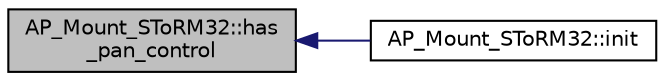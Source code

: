 digraph "AP_Mount_SToRM32::has_pan_control"
{
 // INTERACTIVE_SVG=YES
  edge [fontname="Helvetica",fontsize="10",labelfontname="Helvetica",labelfontsize="10"];
  node [fontname="Helvetica",fontsize="10",shape=record];
  rankdir="LR";
  Node1 [label="AP_Mount_SToRM32::has\l_pan_control",height=0.2,width=0.4,color="black", fillcolor="grey75", style="filled", fontcolor="black"];
  Node1 -> Node2 [dir="back",color="midnightblue",fontsize="10",style="solid",fontname="Helvetica"];
  Node2 [label="AP_Mount_SToRM32::init",height=0.2,width=0.4,color="black", fillcolor="white", style="filled",URL="$classAP__Mount__SToRM32.html#a3dadf2d9c2d3ba5151169641b8c25dfd"];
}
